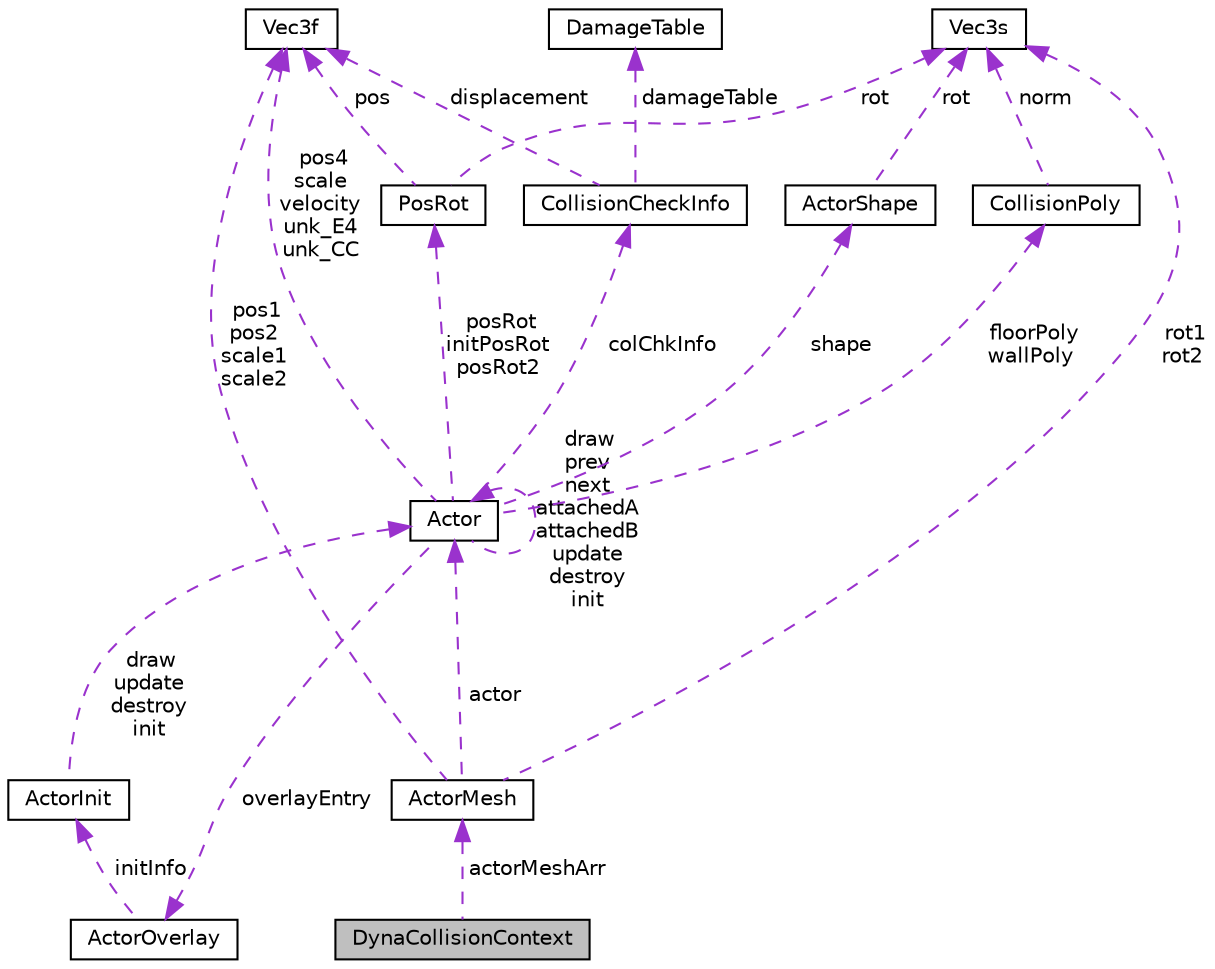 digraph "DynaCollisionContext"
{
 // LATEX_PDF_SIZE
  edge [fontname="Helvetica",fontsize="10",labelfontname="Helvetica",labelfontsize="10"];
  node [fontname="Helvetica",fontsize="10",shape=record];
  Node1 [label="DynaCollisionContext",height=0.2,width=0.4,color="black", fillcolor="grey75", style="filled", fontcolor="black",tooltip=" "];
  Node2 -> Node1 [dir="back",color="darkorchid3",fontsize="10",style="dashed",label=" actorMeshArr" ,fontname="Helvetica"];
  Node2 [label="ActorMesh",height=0.2,width=0.4,color="black", fillcolor="white", style="filled",URL="$d6/dcc/structActorMesh.html",tooltip=" "];
  Node3 -> Node2 [dir="back",color="darkorchid3",fontsize="10",style="dashed",label=" actor" ,fontname="Helvetica"];
  Node3 [label="Actor",height=0.2,width=0.4,color="black", fillcolor="white", style="filled",URL="$dd/da2/structActor.html",tooltip=" "];
  Node3 -> Node3 [dir="back",color="darkorchid3",fontsize="10",style="dashed",label=" draw\nprev\nnext\nattachedA\nattachedB\nupdate\ndestroy\ninit" ,fontname="Helvetica"];
  Node4 -> Node3 [dir="back",color="darkorchid3",fontsize="10",style="dashed",label=" posRot\ninitPosRot\nposRot2" ,fontname="Helvetica"];
  Node4 [label="PosRot",height=0.2,width=0.4,color="black", fillcolor="white", style="filled",URL="$d5/dba/structPosRot.html",tooltip=" "];
  Node5 -> Node4 [dir="back",color="darkorchid3",fontsize="10",style="dashed",label=" rot" ,fontname="Helvetica"];
  Node5 [label="Vec3s",height=0.2,width=0.4,color="black", fillcolor="white", style="filled",URL="$d8/d79/structVec3s.html",tooltip=" "];
  Node6 -> Node4 [dir="back",color="darkorchid3",fontsize="10",style="dashed",label=" pos" ,fontname="Helvetica"];
  Node6 [label="Vec3f",height=0.2,width=0.4,color="black", fillcolor="white", style="filled",URL="$d0/dc7/structVec3f.html",tooltip=" "];
  Node7 -> Node3 [dir="back",color="darkorchid3",fontsize="10",style="dashed",label=" overlayEntry" ,fontname="Helvetica"];
  Node7 [label="ActorOverlay",height=0.2,width=0.4,color="black", fillcolor="white", style="filled",URL="$d4/d76/structActorOverlay.html",tooltip=" "];
  Node8 -> Node7 [dir="back",color="darkorchid3",fontsize="10",style="dashed",label=" initInfo" ,fontname="Helvetica"];
  Node8 [label="ActorInit",height=0.2,width=0.4,color="black", fillcolor="white", style="filled",URL="$d6/dc9/structActorInit.html",tooltip=" "];
  Node3 -> Node8 [dir="back",color="darkorchid3",fontsize="10",style="dashed",label=" draw\nupdate\ndestroy\ninit" ,fontname="Helvetica"];
  Node9 -> Node3 [dir="back",color="darkorchid3",fontsize="10",style="dashed",label=" shape" ,fontname="Helvetica"];
  Node9 [label="ActorShape",height=0.2,width=0.4,color="black", fillcolor="white", style="filled",URL="$d2/d09/structActorShape.html",tooltip=" "];
  Node5 -> Node9 [dir="back",color="darkorchid3",fontsize="10",style="dashed",label=" rot" ,fontname="Helvetica"];
  Node10 -> Node3 [dir="back",color="darkorchid3",fontsize="10",style="dashed",label=" colChkInfo" ,fontname="Helvetica"];
  Node10 [label="CollisionCheckInfo",height=0.2,width=0.4,color="black", fillcolor="white", style="filled",URL="$d0/d20/structCollisionCheckInfo.html",tooltip=" "];
  Node11 -> Node10 [dir="back",color="darkorchid3",fontsize="10",style="dashed",label=" damageTable" ,fontname="Helvetica"];
  Node11 [label="DamageTable",height=0.2,width=0.4,color="black", fillcolor="white", style="filled",URL="$da/da9/structDamageTable.html",tooltip=" "];
  Node6 -> Node10 [dir="back",color="darkorchid3",fontsize="10",style="dashed",label=" displacement" ,fontname="Helvetica"];
  Node12 -> Node3 [dir="back",color="darkorchid3",fontsize="10",style="dashed",label=" floorPoly\nwallPoly" ,fontname="Helvetica"];
  Node12 [label="CollisionPoly",height=0.2,width=0.4,color="black", fillcolor="white", style="filled",URL="$de/de9/structCollisionPoly.html",tooltip=" "];
  Node5 -> Node12 [dir="back",color="darkorchid3",fontsize="10",style="dashed",label=" norm" ,fontname="Helvetica"];
  Node6 -> Node3 [dir="back",color="darkorchid3",fontsize="10",style="dashed",label=" pos4\nscale\nvelocity\nunk_E4\nunk_CC" ,fontname="Helvetica"];
  Node5 -> Node2 [dir="back",color="darkorchid3",fontsize="10",style="dashed",label=" rot1\nrot2" ,fontname="Helvetica"];
  Node6 -> Node2 [dir="back",color="darkorchid3",fontsize="10",style="dashed",label=" pos1\npos2\nscale1\nscale2" ,fontname="Helvetica"];
}
